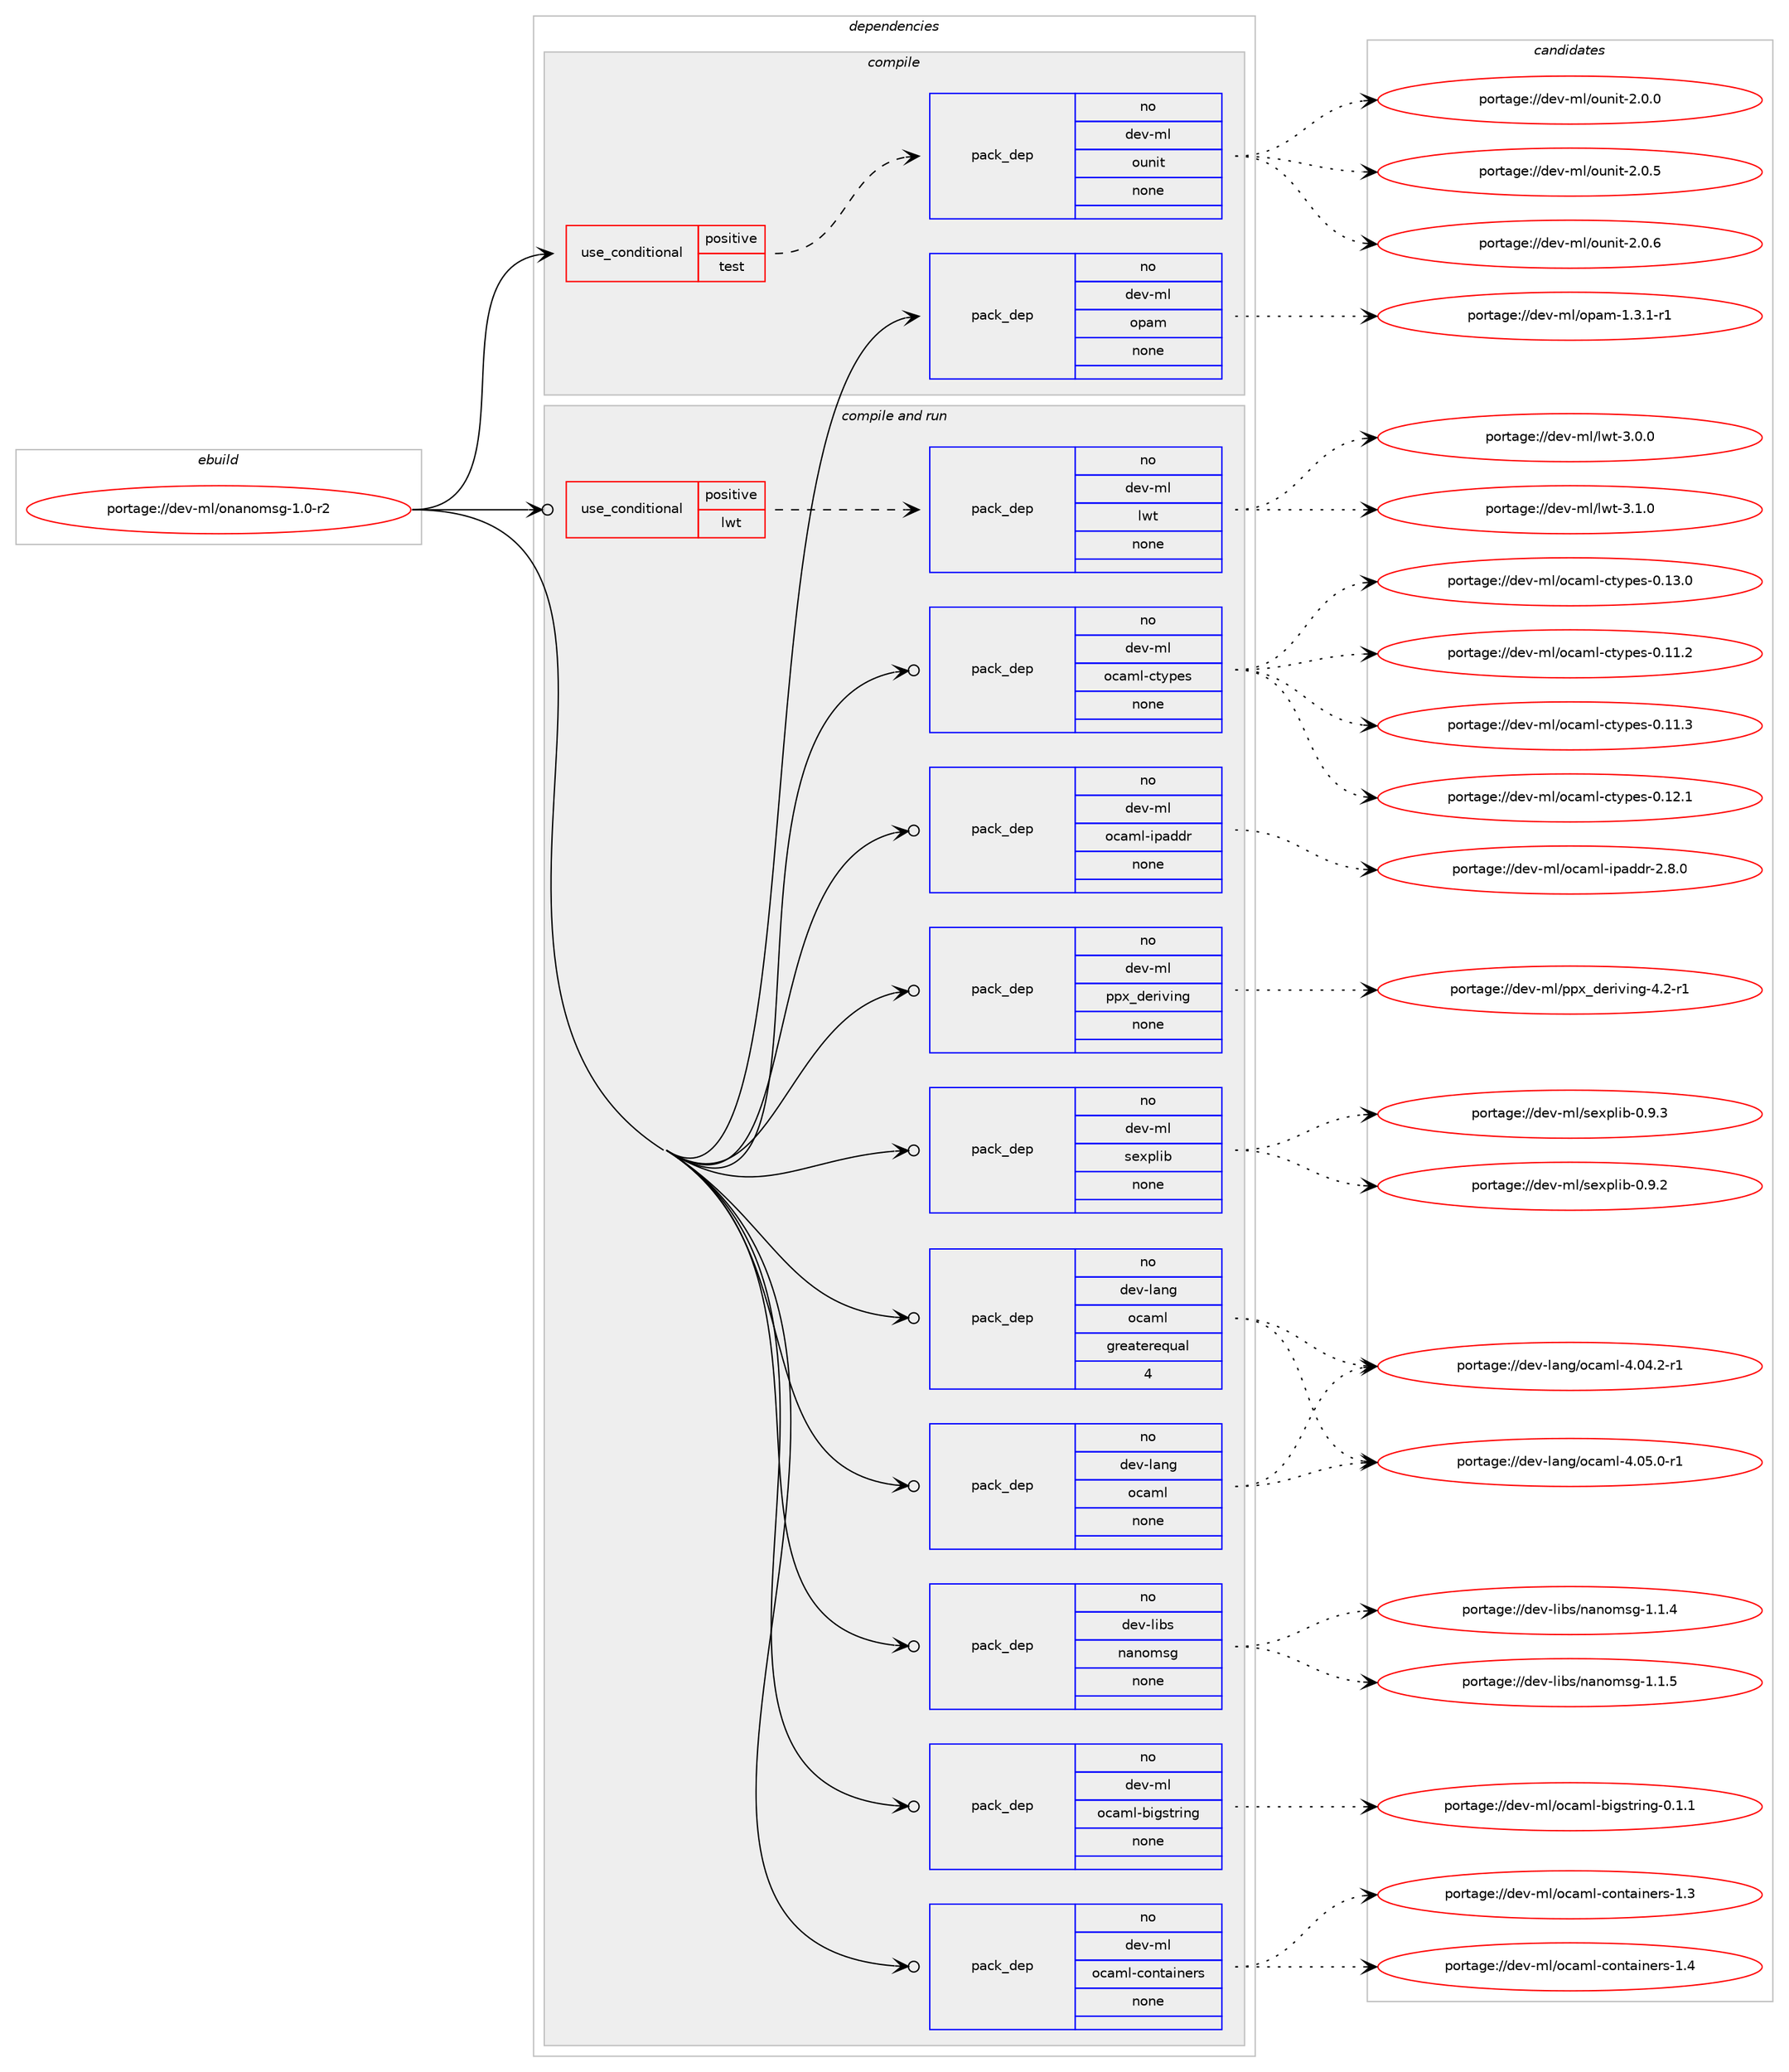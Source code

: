 digraph prolog {

# *************
# Graph options
# *************

newrank=true;
concentrate=true;
compound=true;
graph [rankdir=LR,fontname=Helvetica,fontsize=10,ranksep=1.5];#, ranksep=2.5, nodesep=0.2];
edge  [arrowhead=vee];
node  [fontname=Helvetica,fontsize=10];

# **********
# The ebuild
# **********

subgraph cluster_leftcol {
color=gray;
rank=same;
label=<<i>ebuild</i>>;
id [label="portage://dev-ml/onanomsg-1.0-r2", color=red, width=4, href="../dev-ml/onanomsg-1.0-r2.svg"];
}

# ****************
# The dependencies
# ****************

subgraph cluster_midcol {
color=gray;
label=<<i>dependencies</i>>;
subgraph cluster_compile {
fillcolor="#eeeeee";
style=filled;
label=<<i>compile</i>>;
subgraph cond22490 {
dependency107487 [label=<<TABLE BORDER="0" CELLBORDER="1" CELLSPACING="0" CELLPADDING="4"><TR><TD ROWSPAN="3" CELLPADDING="10">use_conditional</TD></TR><TR><TD>positive</TD></TR><TR><TD>test</TD></TR></TABLE>>, shape=none, color=red];
subgraph pack81832 {
dependency107488 [label=<<TABLE BORDER="0" CELLBORDER="1" CELLSPACING="0" CELLPADDING="4" WIDTH="220"><TR><TD ROWSPAN="6" CELLPADDING="30">pack_dep</TD></TR><TR><TD WIDTH="110">no</TD></TR><TR><TD>dev-ml</TD></TR><TR><TD>ounit</TD></TR><TR><TD>none</TD></TR><TR><TD></TD></TR></TABLE>>, shape=none, color=blue];
}
dependency107487:e -> dependency107488:w [weight=20,style="dashed",arrowhead="vee"];
}
id:e -> dependency107487:w [weight=20,style="solid",arrowhead="vee"];
subgraph pack81833 {
dependency107489 [label=<<TABLE BORDER="0" CELLBORDER="1" CELLSPACING="0" CELLPADDING="4" WIDTH="220"><TR><TD ROWSPAN="6" CELLPADDING="30">pack_dep</TD></TR><TR><TD WIDTH="110">no</TD></TR><TR><TD>dev-ml</TD></TR><TR><TD>opam</TD></TR><TR><TD>none</TD></TR><TR><TD></TD></TR></TABLE>>, shape=none, color=blue];
}
id:e -> dependency107489:w [weight=20,style="solid",arrowhead="vee"];
}
subgraph cluster_compileandrun {
fillcolor="#eeeeee";
style=filled;
label=<<i>compile and run</i>>;
subgraph cond22491 {
dependency107490 [label=<<TABLE BORDER="0" CELLBORDER="1" CELLSPACING="0" CELLPADDING="4"><TR><TD ROWSPAN="3" CELLPADDING="10">use_conditional</TD></TR><TR><TD>positive</TD></TR><TR><TD>lwt</TD></TR></TABLE>>, shape=none, color=red];
subgraph pack81834 {
dependency107491 [label=<<TABLE BORDER="0" CELLBORDER="1" CELLSPACING="0" CELLPADDING="4" WIDTH="220"><TR><TD ROWSPAN="6" CELLPADDING="30">pack_dep</TD></TR><TR><TD WIDTH="110">no</TD></TR><TR><TD>dev-ml</TD></TR><TR><TD>lwt</TD></TR><TR><TD>none</TD></TR><TR><TD></TD></TR></TABLE>>, shape=none, color=blue];
}
dependency107490:e -> dependency107491:w [weight=20,style="dashed",arrowhead="vee"];
}
id:e -> dependency107490:w [weight=20,style="solid",arrowhead="odotvee"];
subgraph pack81835 {
dependency107492 [label=<<TABLE BORDER="0" CELLBORDER="1" CELLSPACING="0" CELLPADDING="4" WIDTH="220"><TR><TD ROWSPAN="6" CELLPADDING="30">pack_dep</TD></TR><TR><TD WIDTH="110">no</TD></TR><TR><TD>dev-lang</TD></TR><TR><TD>ocaml</TD></TR><TR><TD>greaterequal</TD></TR><TR><TD>4</TD></TR></TABLE>>, shape=none, color=blue];
}
id:e -> dependency107492:w [weight=20,style="solid",arrowhead="odotvee"];
subgraph pack81836 {
dependency107493 [label=<<TABLE BORDER="0" CELLBORDER="1" CELLSPACING="0" CELLPADDING="4" WIDTH="220"><TR><TD ROWSPAN="6" CELLPADDING="30">pack_dep</TD></TR><TR><TD WIDTH="110">no</TD></TR><TR><TD>dev-lang</TD></TR><TR><TD>ocaml</TD></TR><TR><TD>none</TD></TR><TR><TD></TD></TR></TABLE>>, shape=none, color=blue];
}
id:e -> dependency107493:w [weight=20,style="solid",arrowhead="odotvee"];
subgraph pack81837 {
dependency107494 [label=<<TABLE BORDER="0" CELLBORDER="1" CELLSPACING="0" CELLPADDING="4" WIDTH="220"><TR><TD ROWSPAN="6" CELLPADDING="30">pack_dep</TD></TR><TR><TD WIDTH="110">no</TD></TR><TR><TD>dev-libs</TD></TR><TR><TD>nanomsg</TD></TR><TR><TD>none</TD></TR><TR><TD></TD></TR></TABLE>>, shape=none, color=blue];
}
id:e -> dependency107494:w [weight=20,style="solid",arrowhead="odotvee"];
subgraph pack81838 {
dependency107495 [label=<<TABLE BORDER="0" CELLBORDER="1" CELLSPACING="0" CELLPADDING="4" WIDTH="220"><TR><TD ROWSPAN="6" CELLPADDING="30">pack_dep</TD></TR><TR><TD WIDTH="110">no</TD></TR><TR><TD>dev-ml</TD></TR><TR><TD>ocaml-bigstring</TD></TR><TR><TD>none</TD></TR><TR><TD></TD></TR></TABLE>>, shape=none, color=blue];
}
id:e -> dependency107495:w [weight=20,style="solid",arrowhead="odotvee"];
subgraph pack81839 {
dependency107496 [label=<<TABLE BORDER="0" CELLBORDER="1" CELLSPACING="0" CELLPADDING="4" WIDTH="220"><TR><TD ROWSPAN="6" CELLPADDING="30">pack_dep</TD></TR><TR><TD WIDTH="110">no</TD></TR><TR><TD>dev-ml</TD></TR><TR><TD>ocaml-containers</TD></TR><TR><TD>none</TD></TR><TR><TD></TD></TR></TABLE>>, shape=none, color=blue];
}
id:e -> dependency107496:w [weight=20,style="solid",arrowhead="odotvee"];
subgraph pack81840 {
dependency107497 [label=<<TABLE BORDER="0" CELLBORDER="1" CELLSPACING="0" CELLPADDING="4" WIDTH="220"><TR><TD ROWSPAN="6" CELLPADDING="30">pack_dep</TD></TR><TR><TD WIDTH="110">no</TD></TR><TR><TD>dev-ml</TD></TR><TR><TD>ocaml-ctypes</TD></TR><TR><TD>none</TD></TR><TR><TD></TD></TR></TABLE>>, shape=none, color=blue];
}
id:e -> dependency107497:w [weight=20,style="solid",arrowhead="odotvee"];
subgraph pack81841 {
dependency107498 [label=<<TABLE BORDER="0" CELLBORDER="1" CELLSPACING="0" CELLPADDING="4" WIDTH="220"><TR><TD ROWSPAN="6" CELLPADDING="30">pack_dep</TD></TR><TR><TD WIDTH="110">no</TD></TR><TR><TD>dev-ml</TD></TR><TR><TD>ocaml-ipaddr</TD></TR><TR><TD>none</TD></TR><TR><TD></TD></TR></TABLE>>, shape=none, color=blue];
}
id:e -> dependency107498:w [weight=20,style="solid",arrowhead="odotvee"];
subgraph pack81842 {
dependency107499 [label=<<TABLE BORDER="0" CELLBORDER="1" CELLSPACING="0" CELLPADDING="4" WIDTH="220"><TR><TD ROWSPAN="6" CELLPADDING="30">pack_dep</TD></TR><TR><TD WIDTH="110">no</TD></TR><TR><TD>dev-ml</TD></TR><TR><TD>ppx_deriving</TD></TR><TR><TD>none</TD></TR><TR><TD></TD></TR></TABLE>>, shape=none, color=blue];
}
id:e -> dependency107499:w [weight=20,style="solid",arrowhead="odotvee"];
subgraph pack81843 {
dependency107500 [label=<<TABLE BORDER="0" CELLBORDER="1" CELLSPACING="0" CELLPADDING="4" WIDTH="220"><TR><TD ROWSPAN="6" CELLPADDING="30">pack_dep</TD></TR><TR><TD WIDTH="110">no</TD></TR><TR><TD>dev-ml</TD></TR><TR><TD>sexplib</TD></TR><TR><TD>none</TD></TR><TR><TD></TD></TR></TABLE>>, shape=none, color=blue];
}
id:e -> dependency107500:w [weight=20,style="solid",arrowhead="odotvee"];
}
subgraph cluster_run {
fillcolor="#eeeeee";
style=filled;
label=<<i>run</i>>;
}
}

# **************
# The candidates
# **************

subgraph cluster_choices {
rank=same;
color=gray;
label=<<i>candidates</i>>;

subgraph choice81832 {
color=black;
nodesep=1;
choiceportage1001011184510910847111117110105116455046484648 [label="portage://dev-ml/ounit-2.0.0", color=red, width=4,href="../dev-ml/ounit-2.0.0.svg"];
choiceportage1001011184510910847111117110105116455046484653 [label="portage://dev-ml/ounit-2.0.5", color=red, width=4,href="../dev-ml/ounit-2.0.5.svg"];
choiceportage1001011184510910847111117110105116455046484654 [label="portage://dev-ml/ounit-2.0.6", color=red, width=4,href="../dev-ml/ounit-2.0.6.svg"];
dependency107488:e -> choiceportage1001011184510910847111117110105116455046484648:w [style=dotted,weight="100"];
dependency107488:e -> choiceportage1001011184510910847111117110105116455046484653:w [style=dotted,weight="100"];
dependency107488:e -> choiceportage1001011184510910847111117110105116455046484654:w [style=dotted,weight="100"];
}
subgraph choice81833 {
color=black;
nodesep=1;
choiceportage1001011184510910847111112971094549465146494511449 [label="portage://dev-ml/opam-1.3.1-r1", color=red, width=4,href="../dev-ml/opam-1.3.1-r1.svg"];
dependency107489:e -> choiceportage1001011184510910847111112971094549465146494511449:w [style=dotted,weight="100"];
}
subgraph choice81834 {
color=black;
nodesep=1;
choiceportage1001011184510910847108119116455146484648 [label="portage://dev-ml/lwt-3.0.0", color=red, width=4,href="../dev-ml/lwt-3.0.0.svg"];
choiceportage1001011184510910847108119116455146494648 [label="portage://dev-ml/lwt-3.1.0", color=red, width=4,href="../dev-ml/lwt-3.1.0.svg"];
dependency107491:e -> choiceportage1001011184510910847108119116455146484648:w [style=dotted,weight="100"];
dependency107491:e -> choiceportage1001011184510910847108119116455146494648:w [style=dotted,weight="100"];
}
subgraph choice81835 {
color=black;
nodesep=1;
choiceportage1001011184510897110103471119997109108455246485246504511449 [label="portage://dev-lang/ocaml-4.04.2-r1", color=red, width=4,href="../dev-lang/ocaml-4.04.2-r1.svg"];
choiceportage1001011184510897110103471119997109108455246485346484511449 [label="portage://dev-lang/ocaml-4.05.0-r1", color=red, width=4,href="../dev-lang/ocaml-4.05.0-r1.svg"];
dependency107492:e -> choiceportage1001011184510897110103471119997109108455246485246504511449:w [style=dotted,weight="100"];
dependency107492:e -> choiceportage1001011184510897110103471119997109108455246485346484511449:w [style=dotted,weight="100"];
}
subgraph choice81836 {
color=black;
nodesep=1;
choiceportage1001011184510897110103471119997109108455246485246504511449 [label="portage://dev-lang/ocaml-4.04.2-r1", color=red, width=4,href="../dev-lang/ocaml-4.04.2-r1.svg"];
choiceportage1001011184510897110103471119997109108455246485346484511449 [label="portage://dev-lang/ocaml-4.05.0-r1", color=red, width=4,href="../dev-lang/ocaml-4.05.0-r1.svg"];
dependency107493:e -> choiceportage1001011184510897110103471119997109108455246485246504511449:w [style=dotted,weight="100"];
dependency107493:e -> choiceportage1001011184510897110103471119997109108455246485346484511449:w [style=dotted,weight="100"];
}
subgraph choice81837 {
color=black;
nodesep=1;
choiceportage10010111845108105981154711097110111109115103454946494652 [label="portage://dev-libs/nanomsg-1.1.4", color=red, width=4,href="../dev-libs/nanomsg-1.1.4.svg"];
choiceportage10010111845108105981154711097110111109115103454946494653 [label="portage://dev-libs/nanomsg-1.1.5", color=red, width=4,href="../dev-libs/nanomsg-1.1.5.svg"];
dependency107494:e -> choiceportage10010111845108105981154711097110111109115103454946494652:w [style=dotted,weight="100"];
dependency107494:e -> choiceportage10010111845108105981154711097110111109115103454946494653:w [style=dotted,weight="100"];
}
subgraph choice81838 {
color=black;
nodesep=1;
choiceportage100101118451091084711199971091084598105103115116114105110103454846494649 [label="portage://dev-ml/ocaml-bigstring-0.1.1", color=red, width=4,href="../dev-ml/ocaml-bigstring-0.1.1.svg"];
dependency107495:e -> choiceportage100101118451091084711199971091084598105103115116114105110103454846494649:w [style=dotted,weight="100"];
}
subgraph choice81839 {
color=black;
nodesep=1;
choiceportage1001011184510910847111999710910845991111101169710511010111411545494651 [label="portage://dev-ml/ocaml-containers-1.3", color=red, width=4,href="../dev-ml/ocaml-containers-1.3.svg"];
choiceportage1001011184510910847111999710910845991111101169710511010111411545494652 [label="portage://dev-ml/ocaml-containers-1.4", color=red, width=4,href="../dev-ml/ocaml-containers-1.4.svg"];
dependency107496:e -> choiceportage1001011184510910847111999710910845991111101169710511010111411545494651:w [style=dotted,weight="100"];
dependency107496:e -> choiceportage1001011184510910847111999710910845991111101169710511010111411545494652:w [style=dotted,weight="100"];
}
subgraph choice81840 {
color=black;
nodesep=1;
choiceportage10010111845109108471119997109108459911612111210111545484649494650 [label="portage://dev-ml/ocaml-ctypes-0.11.2", color=red, width=4,href="../dev-ml/ocaml-ctypes-0.11.2.svg"];
choiceportage10010111845109108471119997109108459911612111210111545484649494651 [label="portage://dev-ml/ocaml-ctypes-0.11.3", color=red, width=4,href="../dev-ml/ocaml-ctypes-0.11.3.svg"];
choiceportage10010111845109108471119997109108459911612111210111545484649504649 [label="portage://dev-ml/ocaml-ctypes-0.12.1", color=red, width=4,href="../dev-ml/ocaml-ctypes-0.12.1.svg"];
choiceportage10010111845109108471119997109108459911612111210111545484649514648 [label="portage://dev-ml/ocaml-ctypes-0.13.0", color=red, width=4,href="../dev-ml/ocaml-ctypes-0.13.0.svg"];
dependency107497:e -> choiceportage10010111845109108471119997109108459911612111210111545484649494650:w [style=dotted,weight="100"];
dependency107497:e -> choiceportage10010111845109108471119997109108459911612111210111545484649494651:w [style=dotted,weight="100"];
dependency107497:e -> choiceportage10010111845109108471119997109108459911612111210111545484649504649:w [style=dotted,weight="100"];
dependency107497:e -> choiceportage10010111845109108471119997109108459911612111210111545484649514648:w [style=dotted,weight="100"];
}
subgraph choice81841 {
color=black;
nodesep=1;
choiceportage100101118451091084711199971091084510511297100100114455046564648 [label="portage://dev-ml/ocaml-ipaddr-2.8.0", color=red, width=4,href="../dev-ml/ocaml-ipaddr-2.8.0.svg"];
dependency107498:e -> choiceportage100101118451091084711199971091084510511297100100114455046564648:w [style=dotted,weight="100"];
}
subgraph choice81842 {
color=black;
nodesep=1;
choiceportage100101118451091084711211212095100101114105118105110103455246504511449 [label="portage://dev-ml/ppx_deriving-4.2-r1", color=red, width=4,href="../dev-ml/ppx_deriving-4.2-r1.svg"];
dependency107499:e -> choiceportage100101118451091084711211212095100101114105118105110103455246504511449:w [style=dotted,weight="100"];
}
subgraph choice81843 {
color=black;
nodesep=1;
choiceportage100101118451091084711510112011210810598454846574650 [label="portage://dev-ml/sexplib-0.9.2", color=red, width=4,href="../dev-ml/sexplib-0.9.2.svg"];
choiceportage100101118451091084711510112011210810598454846574651 [label="portage://dev-ml/sexplib-0.9.3", color=red, width=4,href="../dev-ml/sexplib-0.9.3.svg"];
dependency107500:e -> choiceportage100101118451091084711510112011210810598454846574650:w [style=dotted,weight="100"];
dependency107500:e -> choiceportage100101118451091084711510112011210810598454846574651:w [style=dotted,weight="100"];
}
}

}
